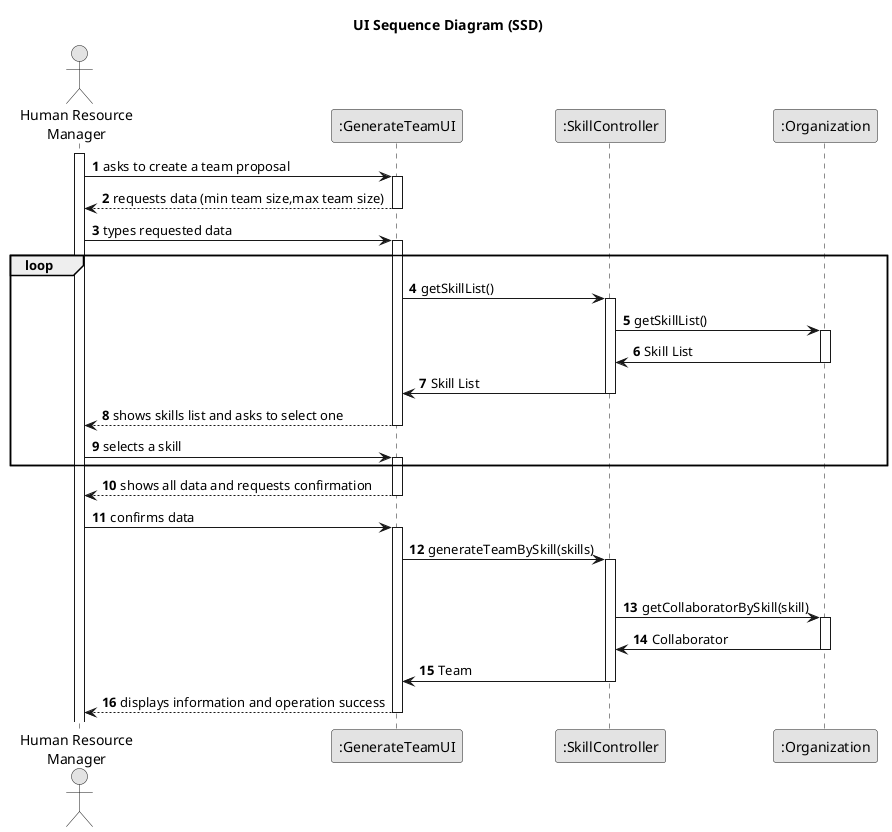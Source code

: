 @startuml
skinparam monochrome true
skinparam packageStyle rectangle
skinparam shadowing false

title UI Sequence Diagram (SSD)

autonumber

actor "Human Resource\nManager" as Manager
participant ":GenerateTeamUI" as UI
participant ":SkillController" as SkillController
participant ":Organization" as Organization
activate Manager

    Manager -> UI : asks to create a team proposal
    activate UI

        UI --> Manager : requests data (min team size,max team size)
    deactivate UI

    Manager -> UI : types requested data
    activate UI

    loop
        UI -> SkillController : getSkillList()
            activate SkillController

        SkillController -> Organization : getSkillList()
            activate Organization
            Organization -> SkillController :Skill List
            deactivate
        SkillController -> UI : Skill List
        deactivate SkillController

        UI --> Manager : shows skills list and asks to select one
        deactivate UI

        Manager -> UI : selects a skill
                activate UI
    end

    UI --> Manager : shows all data and requests confirmation
    deactivate UI

    Manager -> UI : confirms data
    activate UI
        UI -> SkillController : generateTeamBySkill(skills)
        activate SkillController

        loop
            SkillController -> Organization : getCollaboratorBySkill(skill)
            activate Organization
            Organization -> SkillController : Collaborator
            deactivate
    SkillController -> UI : Team
        deactivate
    UI --> Manager : displays information and operation success
    deactivate UI

@enduml